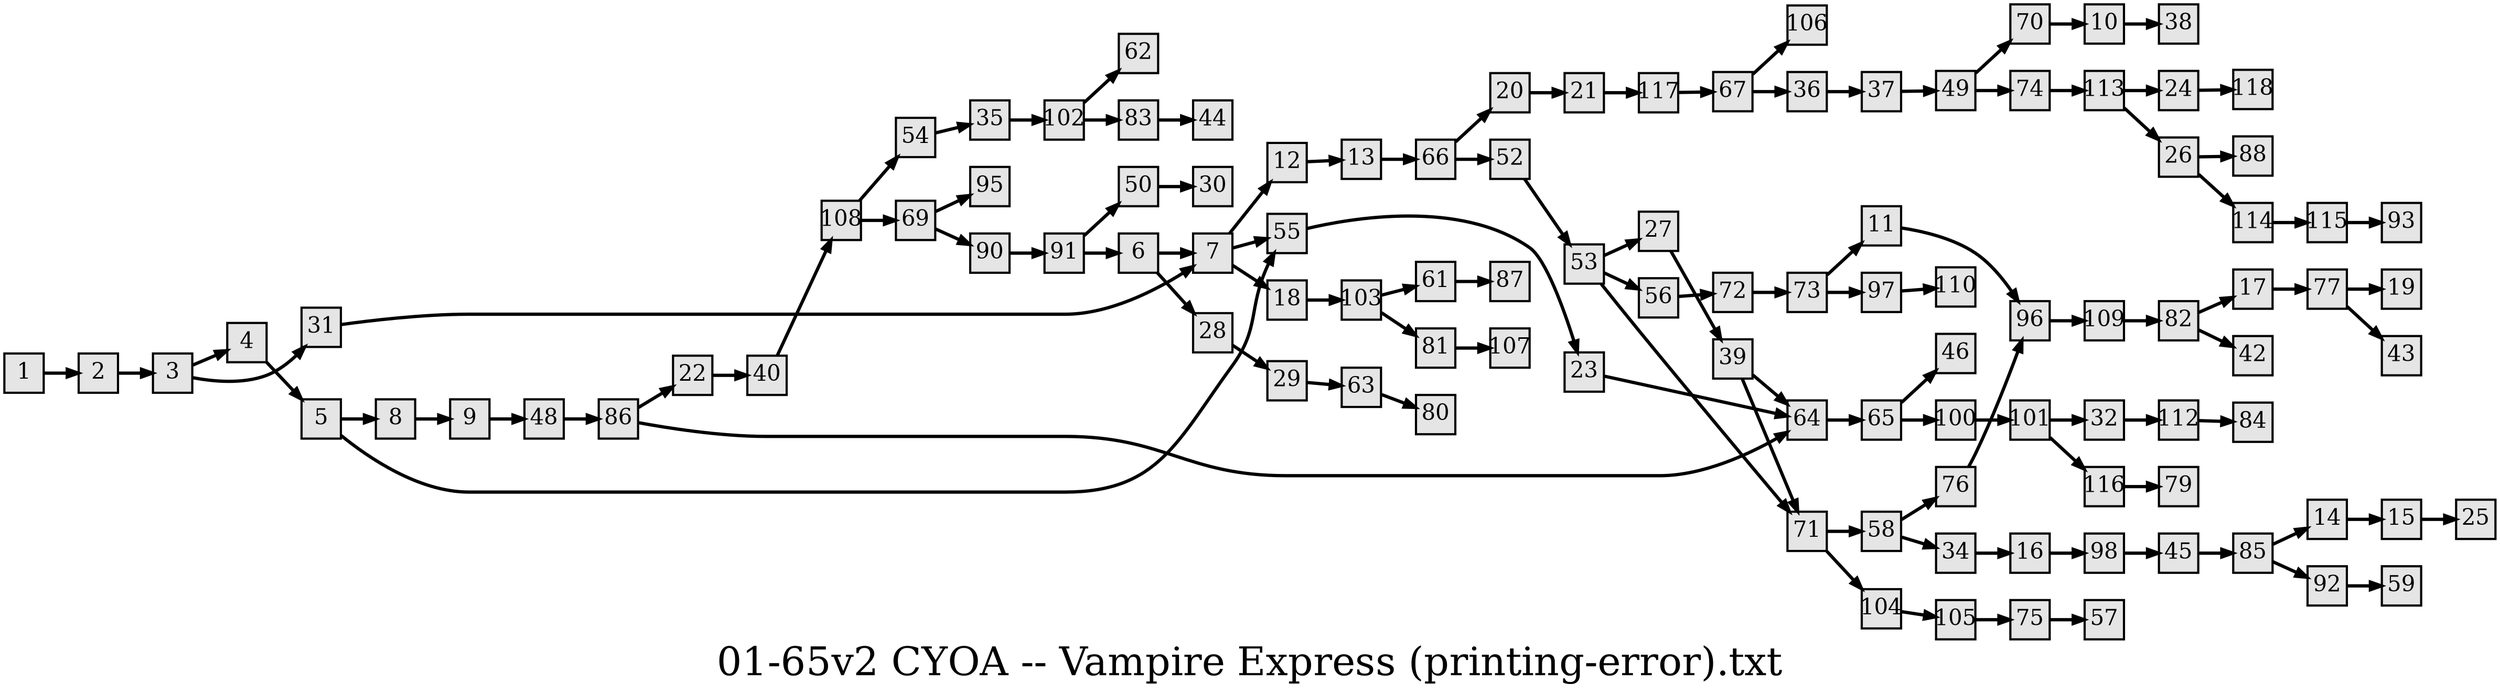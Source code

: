 digraph g{
  graph [ label="01-65v2 CYOA -- Vampire Express (printing-error).txt" rankdir=LR, ordering=out, fontsize=36, nodesep="0.35", ranksep="0.45"];
  node  [shape=rect, penwidth=2, fontsize=20, style=filled, fillcolor=grey90, margin="0,0", labelfloat=true, regular=true, fixedsize=true];
  edge  [labelfloat=true, penwidth=3, fontsize=12];

  1 -> 2;
  2 -> 3;
  3 -> 4;
  3 -> 31;
  4 -> 5;
  5 -> 8;
  5 -> 55;
  6 -> 7;
  6 -> 28;
  7 -> 12;
  7 -> 55;
  7 -> 18;
  8 -> 9;
  9 -> 48;
  10 -> 38;
  11 -> 96;
  12 -> 13;
  13 -> 66;
  14 -> 15;
  15 -> 25;
  16 -> 98;
  17 -> 77;
  18 -> 103;
  20 -> 21;
  21 -> 117;
  22 -> 40;
  23 -> 64;
  24 -> 118;
  26 -> 88;
  26 -> 114;
  27 -> 39;
  28 -> 29;
  29 -> 63;
  31 -> 7;
  32 -> 112;
  34 -> 16;
  35 -> 102;
  36 -> 37;
  37 -> 49;
  39 -> 64;
  39 -> 71;
  40 -> 108;
  45 -> 85;
  48 -> 86;
  49 -> 70;
  49 -> 74;
  50 -> 30;
  52 -> 53;
  53 -> 27;
  53 -> 56;
  53 -> 71;
  54 -> 35;
  55 -> 23;
  56 -> 72;
  58 -> 76;
  58 -> 34;
  61 -> 87;
  63 -> 80;
  64 -> 65;
  65 -> 46;
  65 -> 100;
  66 -> 20;
  66 -> 52;
  67 -> 106;
  67 -> 36;
  69 -> 90;
  69 -> 95;
  70 -> 10;
  71 -> 58;
  71 -> 104;
  72 -> 73;
  73 -> 11;
  73 -> 97;
  74 -> 113;
  75 -> 57;
  76 -> 96;
  77 -> 19;
  77 -> 43;
  81 -> 107;
  82 -> 17;
  82 -> 42;
  83 -> 44;
  85 -> 14;
  85 -> 92;
  86 -> 22;
  86 -> 64;
  90 -> 91;
  91 -> 50;
  91 -> 6;
  92 -> 59;
  96 -> 109;
  97 -> 110;
  98 -> 45;
  100 -> 101;
  101 -> 32;
  101 -> 116;
  102 -> 62;
  102 -> 83;
  103 -> 61;
  103 -> 81;
  104 -> 105;
  105 -> 75;
  108 -> 54;
  108 -> 69;
  109 -> 82;
  112 -> 84;
  113 -> 24;
  113 -> 26;
  114 -> 115;
  115 -> 93;
  116 -> 79;
  117 -> 67;
}

